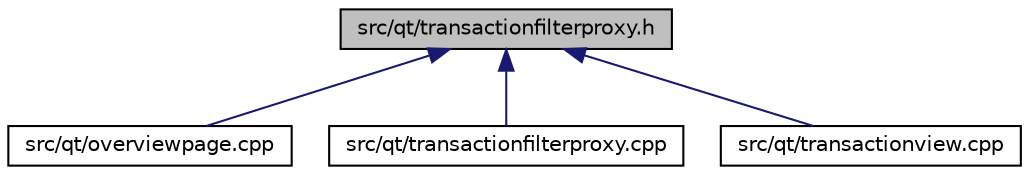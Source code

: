 digraph "src/qt/transactionfilterproxy.h"
{
  edge [fontname="Helvetica",fontsize="10",labelfontname="Helvetica",labelfontsize="10"];
  node [fontname="Helvetica",fontsize="10",shape=record];
  Node25 [label="src/qt/transactionfilterproxy.h",height=0.2,width=0.4,color="black", fillcolor="grey75", style="filled", fontcolor="black"];
  Node25 -> Node26 [dir="back",color="midnightblue",fontsize="10",style="solid",fontname="Helvetica"];
  Node26 [label="src/qt/overviewpage.cpp",height=0.2,width=0.4,color="black", fillcolor="white", style="filled",URL="$d1/d95/overviewpage_8cpp.html"];
  Node25 -> Node27 [dir="back",color="midnightblue",fontsize="10",style="solid",fontname="Helvetica"];
  Node27 [label="src/qt/transactionfilterproxy.cpp",height=0.2,width=0.4,color="black", fillcolor="white", style="filled",URL="$d6/d95/transactionfilterproxy_8cpp.html"];
  Node25 -> Node28 [dir="back",color="midnightblue",fontsize="10",style="solid",fontname="Helvetica"];
  Node28 [label="src/qt/transactionview.cpp",height=0.2,width=0.4,color="black", fillcolor="white", style="filled",URL="$de/d2a/transactionview_8cpp.html"];
}
